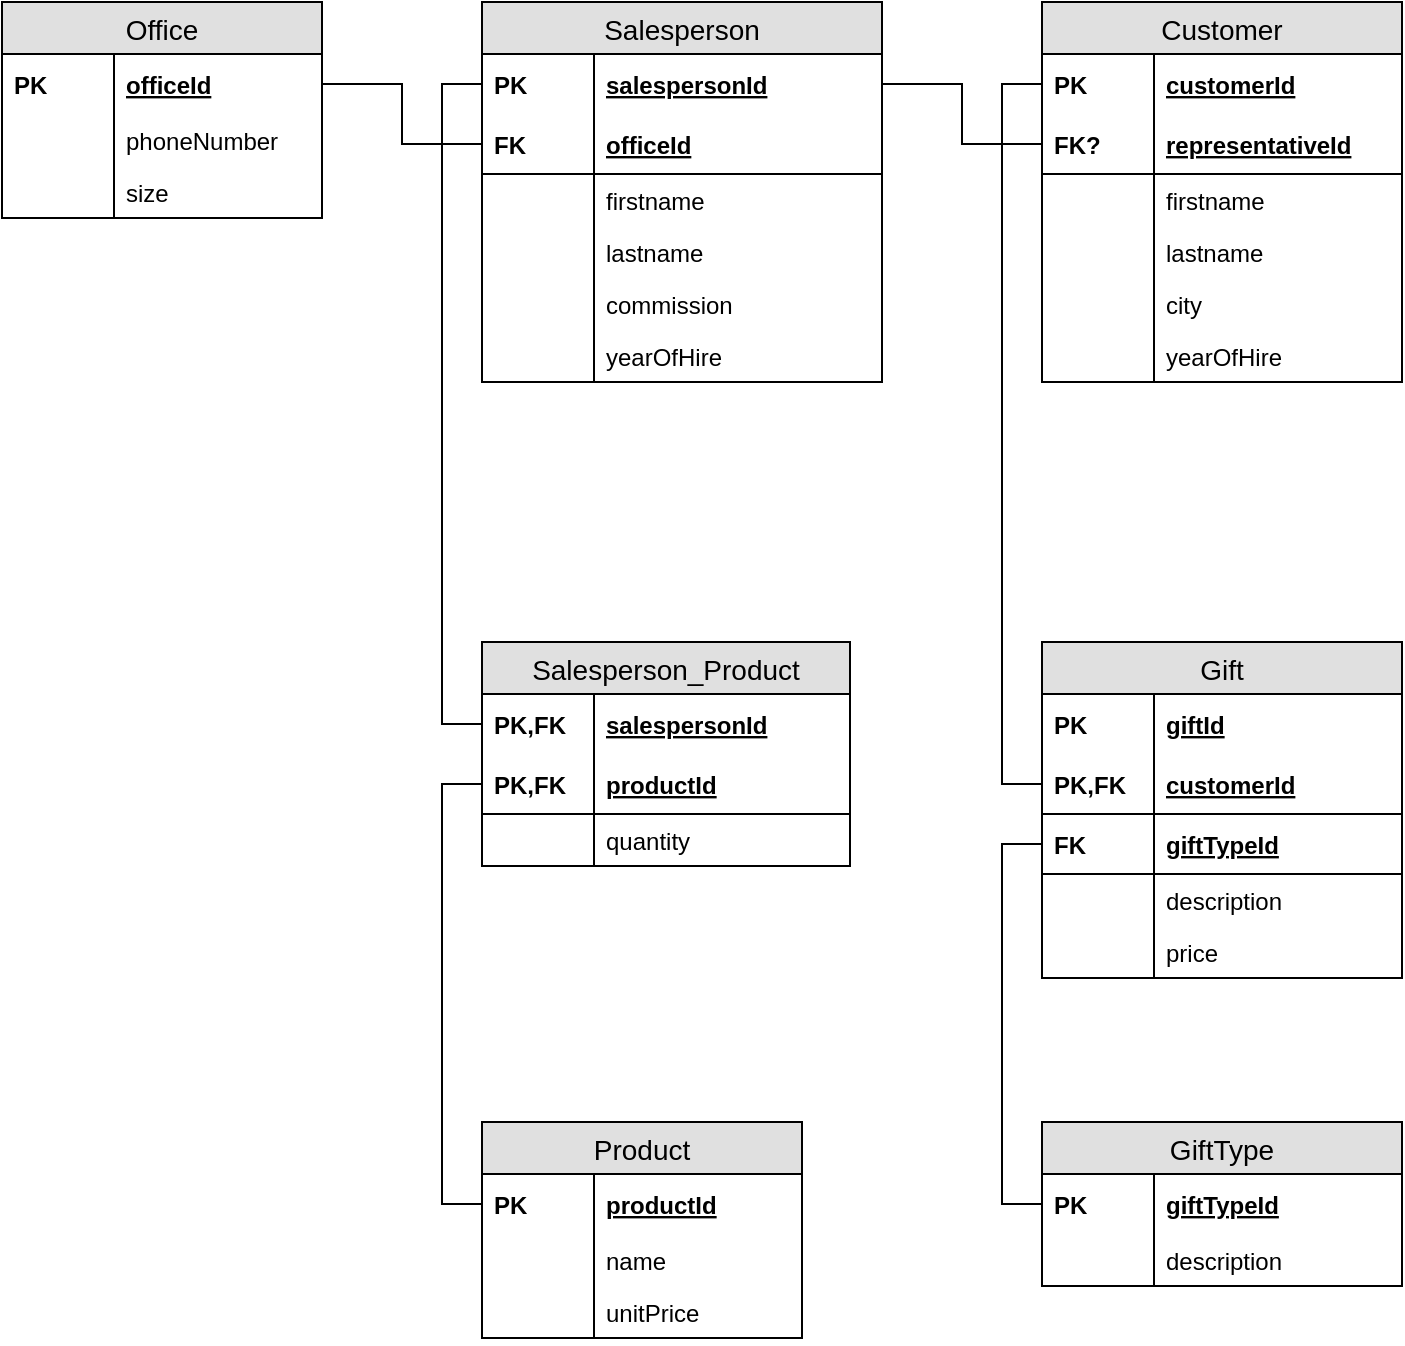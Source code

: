 <mxfile version="11.3.0" type="device" pages="1"><diagram id="kjhp-GHwZPF8ZIJaFsvX" name="Page-1"><mxGraphModel dx="1147" dy="842" grid="1" gridSize="10" guides="1" tooltips="1" connect="1" arrows="1" fold="1" page="1" pageScale="1" pageWidth="850" pageHeight="1100" math="0" shadow="0"><root><mxCell id="0"/><mxCell id="1" parent="0"/><mxCell id="-8UnaZ2gPgAzsISoR1iw-1" value="Office" style="swimlane;fontStyle=0;childLayout=stackLayout;horizontal=1;startSize=26;fillColor=#e0e0e0;horizontalStack=0;resizeParent=1;resizeParentMax=0;resizeLast=0;collapsible=1;marginBottom=0;swimlaneFillColor=#ffffff;align=center;fontSize=14;" vertex="1" parent="1"><mxGeometry x="80" y="80" width="160" height="108" as="geometry"/></mxCell><mxCell id="-8UnaZ2gPgAzsISoR1iw-2" value="officeId" style="shape=partialRectangle;top=0;left=0;right=0;bottom=0;align=left;verticalAlign=middle;fillColor=none;spacingLeft=60;spacingRight=4;overflow=hidden;rotatable=0;points=[[0,0.5],[1,0.5]];portConstraint=eastwest;dropTarget=0;fontStyle=5;fontSize=12;" vertex="1" parent="-8UnaZ2gPgAzsISoR1iw-1"><mxGeometry y="26" width="160" height="30" as="geometry"/></mxCell><mxCell id="-8UnaZ2gPgAzsISoR1iw-3" value="PK" style="shape=partialRectangle;fontStyle=1;top=0;left=0;bottom=0;fillColor=none;align=left;verticalAlign=middle;spacingLeft=4;spacingRight=4;overflow=hidden;rotatable=0;points=[];portConstraint=eastwest;part=1;fontSize=12;" vertex="1" connectable="0" parent="-8UnaZ2gPgAzsISoR1iw-2"><mxGeometry width="56" height="30" as="geometry"/></mxCell><mxCell id="-8UnaZ2gPgAzsISoR1iw-6" value="phoneNumber" style="shape=partialRectangle;top=0;left=0;right=0;bottom=0;align=left;verticalAlign=top;fillColor=none;spacingLeft=60;spacingRight=4;overflow=hidden;rotatable=0;points=[[0,0.5],[1,0.5]];portConstraint=eastwest;dropTarget=0;fontSize=12;" vertex="1" parent="-8UnaZ2gPgAzsISoR1iw-1"><mxGeometry y="56" width="160" height="26" as="geometry"/></mxCell><mxCell id="-8UnaZ2gPgAzsISoR1iw-7" value="" style="shape=partialRectangle;top=0;left=0;bottom=0;fillColor=none;align=left;verticalAlign=top;spacingLeft=4;spacingRight=4;overflow=hidden;rotatable=0;points=[];portConstraint=eastwest;part=1;fontSize=12;" vertex="1" connectable="0" parent="-8UnaZ2gPgAzsISoR1iw-6"><mxGeometry width="56" height="26" as="geometry"/></mxCell><mxCell id="-8UnaZ2gPgAzsISoR1iw-8" value="size" style="shape=partialRectangle;top=0;left=0;right=0;bottom=0;align=left;verticalAlign=top;fillColor=none;spacingLeft=60;spacingRight=4;overflow=hidden;rotatable=0;points=[[0,0.5],[1,0.5]];portConstraint=eastwest;dropTarget=0;fontSize=12;" vertex="1" parent="-8UnaZ2gPgAzsISoR1iw-1"><mxGeometry y="82" width="160" height="26" as="geometry"/></mxCell><mxCell id="-8UnaZ2gPgAzsISoR1iw-9" value="" style="shape=partialRectangle;top=0;left=0;bottom=0;fillColor=none;align=left;verticalAlign=top;spacingLeft=4;spacingRight=4;overflow=hidden;rotatable=0;points=[];portConstraint=eastwest;part=1;fontSize=12;" vertex="1" connectable="0" parent="-8UnaZ2gPgAzsISoR1iw-8"><mxGeometry width="56" height="26" as="geometry"/></mxCell><mxCell id="-8UnaZ2gPgAzsISoR1iw-17" value="Salesperson" style="swimlane;fontStyle=0;childLayout=stackLayout;horizontal=1;startSize=26;fillColor=#e0e0e0;horizontalStack=0;resizeParent=1;resizeParentMax=0;resizeLast=0;collapsible=1;marginBottom=0;swimlaneFillColor=#ffffff;align=center;fontSize=14;" vertex="1" parent="1"><mxGeometry x="320" y="80" width="200" height="190" as="geometry"/></mxCell><mxCell id="-8UnaZ2gPgAzsISoR1iw-18" value="salespersonId" style="shape=partialRectangle;top=0;left=0;right=0;bottom=0;align=left;verticalAlign=middle;fillColor=none;spacingLeft=60;spacingRight=4;overflow=hidden;rotatable=0;points=[[0,0.5],[1,0.5]];portConstraint=eastwest;dropTarget=0;fontStyle=5;fontSize=12;" vertex="1" parent="-8UnaZ2gPgAzsISoR1iw-17"><mxGeometry y="26" width="200" height="30" as="geometry"/></mxCell><mxCell id="-8UnaZ2gPgAzsISoR1iw-19" value="PK" style="shape=partialRectangle;fontStyle=1;top=0;left=0;bottom=0;fillColor=none;align=left;verticalAlign=middle;spacingLeft=4;spacingRight=4;overflow=hidden;rotatable=0;points=[];portConstraint=eastwest;part=1;fontSize=12;" vertex="1" connectable="0" parent="-8UnaZ2gPgAzsISoR1iw-18"><mxGeometry width="56" height="30" as="geometry"/></mxCell><mxCell id="-8UnaZ2gPgAzsISoR1iw-20" value="officeId" style="shape=partialRectangle;top=0;left=0;right=0;bottom=1;align=left;verticalAlign=middle;fillColor=none;spacingLeft=60;spacingRight=4;overflow=hidden;rotatable=0;points=[[0,0.5],[1,0.5]];portConstraint=eastwest;dropTarget=0;fontStyle=5;fontSize=12;" vertex="1" parent="-8UnaZ2gPgAzsISoR1iw-17"><mxGeometry y="56" width="200" height="30" as="geometry"/></mxCell><mxCell id="-8UnaZ2gPgAzsISoR1iw-21" value="FK" style="shape=partialRectangle;fontStyle=1;top=0;left=0;bottom=0;fillColor=none;align=left;verticalAlign=middle;spacingLeft=4;spacingRight=4;overflow=hidden;rotatable=0;points=[];portConstraint=eastwest;part=1;fontSize=12;" vertex="1" connectable="0" parent="-8UnaZ2gPgAzsISoR1iw-20"><mxGeometry width="56" height="30" as="geometry"/></mxCell><mxCell id="-8UnaZ2gPgAzsISoR1iw-22" value="firstname" style="shape=partialRectangle;top=0;left=0;right=0;bottom=0;align=left;verticalAlign=top;fillColor=none;spacingLeft=60;spacingRight=4;overflow=hidden;rotatable=0;points=[[0,0.5],[1,0.5]];portConstraint=eastwest;dropTarget=0;fontSize=12;" vertex="1" parent="-8UnaZ2gPgAzsISoR1iw-17"><mxGeometry y="86" width="200" height="26" as="geometry"/></mxCell><mxCell id="-8UnaZ2gPgAzsISoR1iw-23" value="" style="shape=partialRectangle;top=0;left=0;bottom=0;fillColor=none;align=left;verticalAlign=top;spacingLeft=4;spacingRight=4;overflow=hidden;rotatable=0;points=[];portConstraint=eastwest;part=1;fontSize=12;" vertex="1" connectable="0" parent="-8UnaZ2gPgAzsISoR1iw-22"><mxGeometry width="56" height="26" as="geometry"/></mxCell><mxCell id="-8UnaZ2gPgAzsISoR1iw-25" value="lastname" style="shape=partialRectangle;top=0;left=0;right=0;bottom=0;align=left;verticalAlign=top;fillColor=none;spacingLeft=60;spacingRight=4;overflow=hidden;rotatable=0;points=[[0,0.5],[1,0.5]];portConstraint=eastwest;dropTarget=0;fontSize=12;" vertex="1" parent="-8UnaZ2gPgAzsISoR1iw-17"><mxGeometry y="112" width="200" height="26" as="geometry"/></mxCell><mxCell id="-8UnaZ2gPgAzsISoR1iw-26" value="" style="shape=partialRectangle;top=0;left=0;bottom=0;fillColor=none;align=left;verticalAlign=top;spacingLeft=4;spacingRight=4;overflow=hidden;rotatable=0;points=[];portConstraint=eastwest;part=1;fontSize=12;" vertex="1" connectable="0" parent="-8UnaZ2gPgAzsISoR1iw-25"><mxGeometry width="56" height="26" as="geometry"/></mxCell><mxCell id="-8UnaZ2gPgAzsISoR1iw-27" value="commission" style="shape=partialRectangle;top=0;left=0;right=0;bottom=0;align=left;verticalAlign=top;fillColor=none;spacingLeft=60;spacingRight=4;overflow=hidden;rotatable=0;points=[[0,0.5],[1,0.5]];portConstraint=eastwest;dropTarget=0;fontSize=12;" vertex="1" parent="-8UnaZ2gPgAzsISoR1iw-17"><mxGeometry y="138" width="200" height="26" as="geometry"/></mxCell><mxCell id="-8UnaZ2gPgAzsISoR1iw-28" value="" style="shape=partialRectangle;top=0;left=0;bottom=0;fillColor=none;align=left;verticalAlign=top;spacingLeft=4;spacingRight=4;overflow=hidden;rotatable=0;points=[];portConstraint=eastwest;part=1;fontSize=12;" vertex="1" connectable="0" parent="-8UnaZ2gPgAzsISoR1iw-27"><mxGeometry width="56" height="26" as="geometry"/></mxCell><mxCell id="-8UnaZ2gPgAzsISoR1iw-29" value="yearOfHire" style="shape=partialRectangle;top=0;left=0;right=0;bottom=0;align=left;verticalAlign=top;fillColor=none;spacingLeft=60;spacingRight=4;overflow=hidden;rotatable=0;points=[[0,0.5],[1,0.5]];portConstraint=eastwest;dropTarget=0;fontSize=12;" vertex="1" parent="-8UnaZ2gPgAzsISoR1iw-17"><mxGeometry y="164" width="200" height="26" as="geometry"/></mxCell><mxCell id="-8UnaZ2gPgAzsISoR1iw-30" value="" style="shape=partialRectangle;top=0;left=0;bottom=0;fillColor=none;align=left;verticalAlign=top;spacingLeft=4;spacingRight=4;overflow=hidden;rotatable=0;points=[];portConstraint=eastwest;part=1;fontSize=12;" vertex="1" connectable="0" parent="-8UnaZ2gPgAzsISoR1iw-29"><mxGeometry width="56" height="26" as="geometry"/></mxCell><mxCell id="-8UnaZ2gPgAzsISoR1iw-24" style="edgeStyle=orthogonalEdgeStyle;rounded=0;orthogonalLoop=1;jettySize=auto;html=1;exitX=0;exitY=0.5;exitDx=0;exitDy=0;entryX=1;entryY=0.5;entryDx=0;entryDy=0;endFill=0;endArrow=none;" edge="1" parent="1" source="-8UnaZ2gPgAzsISoR1iw-20" target="-8UnaZ2gPgAzsISoR1iw-2"><mxGeometry relative="1" as="geometry"/></mxCell><mxCell id="-8UnaZ2gPgAzsISoR1iw-31" value="Customer" style="swimlane;fontStyle=0;childLayout=stackLayout;horizontal=1;startSize=26;fillColor=#e0e0e0;horizontalStack=0;resizeParent=1;resizeParentMax=0;resizeLast=0;collapsible=1;marginBottom=0;swimlaneFillColor=#ffffff;align=center;fontSize=14;" vertex="1" parent="1"><mxGeometry x="600" y="80" width="180" height="190" as="geometry"/></mxCell><mxCell id="-8UnaZ2gPgAzsISoR1iw-32" value="customerId" style="shape=partialRectangle;top=0;left=0;right=0;bottom=0;align=left;verticalAlign=middle;fillColor=none;spacingLeft=60;spacingRight=4;overflow=hidden;rotatable=0;points=[[0,0.5],[1,0.5]];portConstraint=eastwest;dropTarget=0;fontStyle=5;fontSize=12;" vertex="1" parent="-8UnaZ2gPgAzsISoR1iw-31"><mxGeometry y="26" width="180" height="30" as="geometry"/></mxCell><mxCell id="-8UnaZ2gPgAzsISoR1iw-33" value="PK" style="shape=partialRectangle;fontStyle=1;top=0;left=0;bottom=0;fillColor=none;align=left;verticalAlign=middle;spacingLeft=4;spacingRight=4;overflow=hidden;rotatable=0;points=[];portConstraint=eastwest;part=1;fontSize=12;" vertex="1" connectable="0" parent="-8UnaZ2gPgAzsISoR1iw-32"><mxGeometry width="56" height="30" as="geometry"/></mxCell><mxCell id="-8UnaZ2gPgAzsISoR1iw-34" value="representativeId" style="shape=partialRectangle;top=0;left=0;right=0;bottom=1;align=left;verticalAlign=middle;fillColor=none;spacingLeft=60;spacingRight=4;overflow=hidden;rotatable=0;points=[[0,0.5],[1,0.5]];portConstraint=eastwest;dropTarget=0;fontStyle=5;fontSize=12;" vertex="1" parent="-8UnaZ2gPgAzsISoR1iw-31"><mxGeometry y="56" width="180" height="30" as="geometry"/></mxCell><mxCell id="-8UnaZ2gPgAzsISoR1iw-35" value="FK?" style="shape=partialRectangle;fontStyle=1;top=0;left=0;bottom=0;fillColor=none;align=left;verticalAlign=middle;spacingLeft=4;spacingRight=4;overflow=hidden;rotatable=0;points=[];portConstraint=eastwest;part=1;fontSize=12;" vertex="1" connectable="0" parent="-8UnaZ2gPgAzsISoR1iw-34"><mxGeometry width="56" height="30" as="geometry"/></mxCell><mxCell id="-8UnaZ2gPgAzsISoR1iw-36" value="firstname" style="shape=partialRectangle;top=0;left=0;right=0;bottom=0;align=left;verticalAlign=top;fillColor=none;spacingLeft=60;spacingRight=4;overflow=hidden;rotatable=0;points=[[0,0.5],[1,0.5]];portConstraint=eastwest;dropTarget=0;fontSize=12;" vertex="1" parent="-8UnaZ2gPgAzsISoR1iw-31"><mxGeometry y="86" width="180" height="26" as="geometry"/></mxCell><mxCell id="-8UnaZ2gPgAzsISoR1iw-37" value="" style="shape=partialRectangle;top=0;left=0;bottom=0;fillColor=none;align=left;verticalAlign=top;spacingLeft=4;spacingRight=4;overflow=hidden;rotatable=0;points=[];portConstraint=eastwest;part=1;fontSize=12;" vertex="1" connectable="0" parent="-8UnaZ2gPgAzsISoR1iw-36"><mxGeometry width="56" height="26" as="geometry"/></mxCell><mxCell id="-8UnaZ2gPgAzsISoR1iw-38" value="lastname" style="shape=partialRectangle;top=0;left=0;right=0;bottom=0;align=left;verticalAlign=top;fillColor=none;spacingLeft=60;spacingRight=4;overflow=hidden;rotatable=0;points=[[0,0.5],[1,0.5]];portConstraint=eastwest;dropTarget=0;fontSize=12;" vertex="1" parent="-8UnaZ2gPgAzsISoR1iw-31"><mxGeometry y="112" width="180" height="26" as="geometry"/></mxCell><mxCell id="-8UnaZ2gPgAzsISoR1iw-39" value="" style="shape=partialRectangle;top=0;left=0;bottom=0;fillColor=none;align=left;verticalAlign=top;spacingLeft=4;spacingRight=4;overflow=hidden;rotatable=0;points=[];portConstraint=eastwest;part=1;fontSize=12;" vertex="1" connectable="0" parent="-8UnaZ2gPgAzsISoR1iw-38"><mxGeometry width="56" height="26" as="geometry"/></mxCell><mxCell id="-8UnaZ2gPgAzsISoR1iw-40" value="city" style="shape=partialRectangle;top=0;left=0;right=0;bottom=0;align=left;verticalAlign=top;fillColor=none;spacingLeft=60;spacingRight=4;overflow=hidden;rotatable=0;points=[[0,0.5],[1,0.5]];portConstraint=eastwest;dropTarget=0;fontSize=12;" vertex="1" parent="-8UnaZ2gPgAzsISoR1iw-31"><mxGeometry y="138" width="180" height="26" as="geometry"/></mxCell><mxCell id="-8UnaZ2gPgAzsISoR1iw-41" value="" style="shape=partialRectangle;top=0;left=0;bottom=0;fillColor=none;align=left;verticalAlign=top;spacingLeft=4;spacingRight=4;overflow=hidden;rotatable=0;points=[];portConstraint=eastwest;part=1;fontSize=12;" vertex="1" connectable="0" parent="-8UnaZ2gPgAzsISoR1iw-40"><mxGeometry width="56" height="26" as="geometry"/></mxCell><mxCell id="-8UnaZ2gPgAzsISoR1iw-42" value="yearOfHire" style="shape=partialRectangle;top=0;left=0;right=0;bottom=0;align=left;verticalAlign=top;fillColor=none;spacingLeft=60;spacingRight=4;overflow=hidden;rotatable=0;points=[[0,0.5],[1,0.5]];portConstraint=eastwest;dropTarget=0;fontSize=12;" vertex="1" parent="-8UnaZ2gPgAzsISoR1iw-31"><mxGeometry y="164" width="180" height="26" as="geometry"/></mxCell><mxCell id="-8UnaZ2gPgAzsISoR1iw-43" value="" style="shape=partialRectangle;top=0;left=0;bottom=0;fillColor=none;align=left;verticalAlign=top;spacingLeft=4;spacingRight=4;overflow=hidden;rotatable=0;points=[];portConstraint=eastwest;part=1;fontSize=12;" vertex="1" connectable="0" parent="-8UnaZ2gPgAzsISoR1iw-42"><mxGeometry width="56" height="26" as="geometry"/></mxCell><mxCell id="-8UnaZ2gPgAzsISoR1iw-44" style="edgeStyle=orthogonalEdgeStyle;rounded=0;orthogonalLoop=1;jettySize=auto;html=1;exitX=0;exitY=0.5;exitDx=0;exitDy=0;entryX=1;entryY=0.5;entryDx=0;entryDy=0;endFill=0;endArrow=none;" edge="1" parent="1" source="-8UnaZ2gPgAzsISoR1iw-34" target="-8UnaZ2gPgAzsISoR1iw-18"><mxGeometry relative="1" as="geometry"><Array as="points"><mxPoint x="560" y="151"/><mxPoint x="560" y="121"/></Array></mxGeometry></mxCell><mxCell id="-8UnaZ2gPgAzsISoR1iw-45" value="Product" style="swimlane;fontStyle=0;childLayout=stackLayout;horizontal=1;startSize=26;fillColor=#e0e0e0;horizontalStack=0;resizeParent=1;resizeParentMax=0;resizeLast=0;collapsible=1;marginBottom=0;swimlaneFillColor=#ffffff;align=center;fontSize=14;" vertex="1" parent="1"><mxGeometry x="320" y="640" width="160" height="108" as="geometry"/></mxCell><mxCell id="-8UnaZ2gPgAzsISoR1iw-46" value="productId" style="shape=partialRectangle;top=0;left=0;right=0;bottom=0;align=left;verticalAlign=middle;fillColor=none;spacingLeft=60;spacingRight=4;overflow=hidden;rotatable=0;points=[[0,0.5],[1,0.5]];portConstraint=eastwest;dropTarget=0;fontStyle=5;fontSize=12;" vertex="1" parent="-8UnaZ2gPgAzsISoR1iw-45"><mxGeometry y="26" width="160" height="30" as="geometry"/></mxCell><mxCell id="-8UnaZ2gPgAzsISoR1iw-47" value="PK" style="shape=partialRectangle;fontStyle=1;top=0;left=0;bottom=0;fillColor=none;align=left;verticalAlign=middle;spacingLeft=4;spacingRight=4;overflow=hidden;rotatable=0;points=[];portConstraint=eastwest;part=1;fontSize=12;" vertex="1" connectable="0" parent="-8UnaZ2gPgAzsISoR1iw-46"><mxGeometry width="56" height="30" as="geometry"/></mxCell><mxCell id="-8UnaZ2gPgAzsISoR1iw-48" value="name" style="shape=partialRectangle;top=0;left=0;right=0;bottom=0;align=left;verticalAlign=top;fillColor=none;spacingLeft=60;spacingRight=4;overflow=hidden;rotatable=0;points=[[0,0.5],[1,0.5]];portConstraint=eastwest;dropTarget=0;fontSize=12;" vertex="1" parent="-8UnaZ2gPgAzsISoR1iw-45"><mxGeometry y="56" width="160" height="26" as="geometry"/></mxCell><mxCell id="-8UnaZ2gPgAzsISoR1iw-49" value="" style="shape=partialRectangle;top=0;left=0;bottom=0;fillColor=none;align=left;verticalAlign=top;spacingLeft=4;spacingRight=4;overflow=hidden;rotatable=0;points=[];portConstraint=eastwest;part=1;fontSize=12;" vertex="1" connectable="0" parent="-8UnaZ2gPgAzsISoR1iw-48"><mxGeometry width="56" height="26" as="geometry"/></mxCell><mxCell id="-8UnaZ2gPgAzsISoR1iw-50" value="unitPrice" style="shape=partialRectangle;top=0;left=0;right=0;bottom=0;align=left;verticalAlign=top;fillColor=none;spacingLeft=60;spacingRight=4;overflow=hidden;rotatable=0;points=[[0,0.5],[1,0.5]];portConstraint=eastwest;dropTarget=0;fontSize=12;" vertex="1" parent="-8UnaZ2gPgAzsISoR1iw-45"><mxGeometry y="82" width="160" height="26" as="geometry"/></mxCell><mxCell id="-8UnaZ2gPgAzsISoR1iw-51" value="" style="shape=partialRectangle;top=0;left=0;bottom=0;fillColor=none;align=left;verticalAlign=top;spacingLeft=4;spacingRight=4;overflow=hidden;rotatable=0;points=[];portConstraint=eastwest;part=1;fontSize=12;" vertex="1" connectable="0" parent="-8UnaZ2gPgAzsISoR1iw-50"><mxGeometry width="56" height="26" as="geometry"/></mxCell><mxCell id="-8UnaZ2gPgAzsISoR1iw-52" value="Salesperson_Product" style="swimlane;fontStyle=0;childLayout=stackLayout;horizontal=1;startSize=26;fillColor=#e0e0e0;horizontalStack=0;resizeParent=1;resizeParentMax=0;resizeLast=0;collapsible=1;marginBottom=0;swimlaneFillColor=#ffffff;align=center;fontSize=14;" vertex="1" parent="1"><mxGeometry x="320" y="400" width="184" height="112" as="geometry"/></mxCell><mxCell id="-8UnaZ2gPgAzsISoR1iw-53" value="salespersonId" style="shape=partialRectangle;top=0;left=0;right=0;bottom=0;align=left;verticalAlign=middle;fillColor=none;spacingLeft=60;spacingRight=4;overflow=hidden;rotatable=0;points=[[0,0.5],[1,0.5]];portConstraint=eastwest;dropTarget=0;fontStyle=5;fontSize=12;" vertex="1" parent="-8UnaZ2gPgAzsISoR1iw-52"><mxGeometry y="26" width="184" height="30" as="geometry"/></mxCell><mxCell id="-8UnaZ2gPgAzsISoR1iw-54" value="PK,FK" style="shape=partialRectangle;fontStyle=1;top=0;left=0;bottom=0;fillColor=none;align=left;verticalAlign=middle;spacingLeft=4;spacingRight=4;overflow=hidden;rotatable=0;points=[];portConstraint=eastwest;part=1;fontSize=12;" vertex="1" connectable="0" parent="-8UnaZ2gPgAzsISoR1iw-53"><mxGeometry width="56" height="30" as="geometry"/></mxCell><mxCell id="-8UnaZ2gPgAzsISoR1iw-55" value="productId" style="shape=partialRectangle;top=0;left=0;right=0;bottom=1;align=left;verticalAlign=middle;fillColor=none;spacingLeft=60;spacingRight=4;overflow=hidden;rotatable=0;points=[[0,0.5],[1,0.5]];portConstraint=eastwest;dropTarget=0;fontStyle=5;fontSize=12;" vertex="1" parent="-8UnaZ2gPgAzsISoR1iw-52"><mxGeometry y="56" width="184" height="30" as="geometry"/></mxCell><mxCell id="-8UnaZ2gPgAzsISoR1iw-56" value="PK,FK" style="shape=partialRectangle;fontStyle=1;top=0;left=0;bottom=0;fillColor=none;align=left;verticalAlign=middle;spacingLeft=4;spacingRight=4;overflow=hidden;rotatable=0;points=[];portConstraint=eastwest;part=1;fontSize=12;" vertex="1" connectable="0" parent="-8UnaZ2gPgAzsISoR1iw-55"><mxGeometry width="56" height="30" as="geometry"/></mxCell><mxCell id="-8UnaZ2gPgAzsISoR1iw-57" value="quantity" style="shape=partialRectangle;top=0;left=0;right=0;bottom=0;align=left;verticalAlign=top;fillColor=none;spacingLeft=60;spacingRight=4;overflow=hidden;rotatable=0;points=[[0,0.5],[1,0.5]];portConstraint=eastwest;dropTarget=0;fontSize=12;" vertex="1" parent="-8UnaZ2gPgAzsISoR1iw-52"><mxGeometry y="86" width="184" height="26" as="geometry"/></mxCell><mxCell id="-8UnaZ2gPgAzsISoR1iw-58" value="" style="shape=partialRectangle;top=0;left=0;bottom=0;fillColor=none;align=left;verticalAlign=top;spacingLeft=4;spacingRight=4;overflow=hidden;rotatable=0;points=[];portConstraint=eastwest;part=1;fontSize=12;" vertex="1" connectable="0" parent="-8UnaZ2gPgAzsISoR1iw-57"><mxGeometry width="56" height="26" as="geometry"/></mxCell><mxCell id="-8UnaZ2gPgAzsISoR1iw-65" style="edgeStyle=orthogonalEdgeStyle;rounded=0;orthogonalLoop=1;jettySize=auto;html=1;exitX=0;exitY=0.5;exitDx=0;exitDy=0;entryX=0;entryY=0.5;entryDx=0;entryDy=0;endArrow=none;endFill=0;" edge="1" parent="1" source="-8UnaZ2gPgAzsISoR1iw-55" target="-8UnaZ2gPgAzsISoR1iw-46"><mxGeometry relative="1" as="geometry"/></mxCell><mxCell id="-8UnaZ2gPgAzsISoR1iw-66" style="edgeStyle=orthogonalEdgeStyle;rounded=0;orthogonalLoop=1;jettySize=auto;html=1;exitX=0;exitY=0.5;exitDx=0;exitDy=0;entryX=0;entryY=0.5;entryDx=0;entryDy=0;endArrow=none;endFill=0;" edge="1" parent="1" source="-8UnaZ2gPgAzsISoR1iw-53" target="-8UnaZ2gPgAzsISoR1iw-18"><mxGeometry relative="1" as="geometry"/></mxCell><mxCell id="-8UnaZ2gPgAzsISoR1iw-67" value="Gift" style="swimlane;fontStyle=0;childLayout=stackLayout;horizontal=1;startSize=26;fillColor=#e0e0e0;horizontalStack=0;resizeParent=1;resizeParentMax=0;resizeLast=0;collapsible=1;marginBottom=0;swimlaneFillColor=#ffffff;align=center;fontSize=14;" vertex="1" parent="1"><mxGeometry x="600" y="400" width="180" height="168" as="geometry"/></mxCell><mxCell id="-8UnaZ2gPgAzsISoR1iw-68" value="giftId" style="shape=partialRectangle;top=0;left=0;right=0;bottom=0;align=left;verticalAlign=middle;fillColor=none;spacingLeft=60;spacingRight=4;overflow=hidden;rotatable=0;points=[[0,0.5],[1,0.5]];portConstraint=eastwest;dropTarget=0;fontStyle=5;fontSize=12;" vertex="1" parent="-8UnaZ2gPgAzsISoR1iw-67"><mxGeometry y="26" width="180" height="30" as="geometry"/></mxCell><mxCell id="-8UnaZ2gPgAzsISoR1iw-69" value="PK" style="shape=partialRectangle;fontStyle=1;top=0;left=0;bottom=0;fillColor=none;align=left;verticalAlign=middle;spacingLeft=4;spacingRight=4;overflow=hidden;rotatable=0;points=[];portConstraint=eastwest;part=1;fontSize=12;" vertex="1" connectable="0" parent="-8UnaZ2gPgAzsISoR1iw-68"><mxGeometry width="56" height="30" as="geometry"/></mxCell><mxCell id="-8UnaZ2gPgAzsISoR1iw-70" value="customerId" style="shape=partialRectangle;top=0;left=0;right=0;bottom=1;align=left;verticalAlign=middle;fillColor=none;spacingLeft=60;spacingRight=4;overflow=hidden;rotatable=0;points=[[0,0.5],[1,0.5]];portConstraint=eastwest;dropTarget=0;fontStyle=5;fontSize=12;" vertex="1" parent="-8UnaZ2gPgAzsISoR1iw-67"><mxGeometry y="56" width="180" height="30" as="geometry"/></mxCell><mxCell id="-8UnaZ2gPgAzsISoR1iw-71" value="PK,FK" style="shape=partialRectangle;fontStyle=1;top=0;left=0;bottom=0;fillColor=none;align=left;verticalAlign=middle;spacingLeft=4;spacingRight=4;overflow=hidden;rotatable=0;points=[];portConstraint=eastwest;part=1;fontSize=12;" vertex="1" connectable="0" parent="-8UnaZ2gPgAzsISoR1iw-70"><mxGeometry width="56" height="30" as="geometry"/></mxCell><mxCell id="-8UnaZ2gPgAzsISoR1iw-78" value="giftTypeId" style="shape=partialRectangle;top=0;left=0;right=0;bottom=1;align=left;verticalAlign=middle;fillColor=none;spacingLeft=60;spacingRight=4;overflow=hidden;rotatable=0;points=[[0,0.5],[1,0.5]];portConstraint=eastwest;dropTarget=0;fontStyle=5;fontSize=12;" vertex="1" parent="-8UnaZ2gPgAzsISoR1iw-67"><mxGeometry y="86" width="180" height="30" as="geometry"/></mxCell><mxCell id="-8UnaZ2gPgAzsISoR1iw-79" value="FK" style="shape=partialRectangle;fontStyle=1;top=0;left=0;bottom=0;fillColor=none;align=left;verticalAlign=middle;spacingLeft=4;spacingRight=4;overflow=hidden;rotatable=0;points=[];portConstraint=eastwest;part=1;fontSize=12;" vertex="1" connectable="0" parent="-8UnaZ2gPgAzsISoR1iw-78"><mxGeometry width="56" height="30" as="geometry"/></mxCell><mxCell id="-8UnaZ2gPgAzsISoR1iw-72" value="description" style="shape=partialRectangle;top=0;left=0;right=0;bottom=0;align=left;verticalAlign=top;fillColor=none;spacingLeft=60;spacingRight=4;overflow=hidden;rotatable=0;points=[[0,0.5],[1,0.5]];portConstraint=eastwest;dropTarget=0;fontSize=12;" vertex="1" parent="-8UnaZ2gPgAzsISoR1iw-67"><mxGeometry y="116" width="180" height="26" as="geometry"/></mxCell><mxCell id="-8UnaZ2gPgAzsISoR1iw-73" value="" style="shape=partialRectangle;top=0;left=0;bottom=0;fillColor=none;align=left;verticalAlign=top;spacingLeft=4;spacingRight=4;overflow=hidden;rotatable=0;points=[];portConstraint=eastwest;part=1;fontSize=12;" vertex="1" connectable="0" parent="-8UnaZ2gPgAzsISoR1iw-72"><mxGeometry width="56" height="26" as="geometry"/></mxCell><mxCell id="-8UnaZ2gPgAzsISoR1iw-74" value="price" style="shape=partialRectangle;top=0;left=0;right=0;bottom=0;align=left;verticalAlign=top;fillColor=none;spacingLeft=60;spacingRight=4;overflow=hidden;rotatable=0;points=[[0,0.5],[1,0.5]];portConstraint=eastwest;dropTarget=0;fontSize=12;" vertex="1" parent="-8UnaZ2gPgAzsISoR1iw-67"><mxGeometry y="142" width="180" height="26" as="geometry"/></mxCell><mxCell id="-8UnaZ2gPgAzsISoR1iw-75" value="" style="shape=partialRectangle;top=0;left=0;bottom=0;fillColor=none;align=left;verticalAlign=top;spacingLeft=4;spacingRight=4;overflow=hidden;rotatable=0;points=[];portConstraint=eastwest;part=1;fontSize=12;" vertex="1" connectable="0" parent="-8UnaZ2gPgAzsISoR1iw-74"><mxGeometry width="56" height="26" as="geometry"/></mxCell><mxCell id="-8UnaZ2gPgAzsISoR1iw-80" style="edgeStyle=orthogonalEdgeStyle;rounded=0;orthogonalLoop=1;jettySize=auto;html=1;exitX=0;exitY=0.5;exitDx=0;exitDy=0;entryX=0;entryY=0.5;entryDx=0;entryDy=0;endArrow=none;endFill=0;" edge="1" parent="1" source="-8UnaZ2gPgAzsISoR1iw-70" target="-8UnaZ2gPgAzsISoR1iw-32"><mxGeometry relative="1" as="geometry"/></mxCell><mxCell id="-8UnaZ2gPgAzsISoR1iw-81" value="GiftType" style="swimlane;fontStyle=0;childLayout=stackLayout;horizontal=1;startSize=26;fillColor=#e0e0e0;horizontalStack=0;resizeParent=1;resizeParentMax=0;resizeLast=0;collapsible=1;marginBottom=0;swimlaneFillColor=#ffffff;align=center;fontSize=14;" vertex="1" parent="1"><mxGeometry x="600" y="640" width="180" height="82" as="geometry"/></mxCell><mxCell id="-8UnaZ2gPgAzsISoR1iw-82" value="giftTypeId" style="shape=partialRectangle;top=0;left=0;right=0;bottom=0;align=left;verticalAlign=middle;fillColor=none;spacingLeft=60;spacingRight=4;overflow=hidden;rotatable=0;points=[[0,0.5],[1,0.5]];portConstraint=eastwest;dropTarget=0;fontStyle=5;fontSize=12;" vertex="1" parent="-8UnaZ2gPgAzsISoR1iw-81"><mxGeometry y="26" width="180" height="30" as="geometry"/></mxCell><mxCell id="-8UnaZ2gPgAzsISoR1iw-83" value="PK" style="shape=partialRectangle;fontStyle=1;top=0;left=0;bottom=0;fillColor=none;align=left;verticalAlign=middle;spacingLeft=4;spacingRight=4;overflow=hidden;rotatable=0;points=[];portConstraint=eastwest;part=1;fontSize=12;" vertex="1" connectable="0" parent="-8UnaZ2gPgAzsISoR1iw-82"><mxGeometry width="56" height="30" as="geometry"/></mxCell><mxCell id="-8UnaZ2gPgAzsISoR1iw-84" value="description" style="shape=partialRectangle;top=0;left=0;right=0;bottom=0;align=left;verticalAlign=top;fillColor=none;spacingLeft=60;spacingRight=4;overflow=hidden;rotatable=0;points=[[0,0.5],[1,0.5]];portConstraint=eastwest;dropTarget=0;fontSize=12;" vertex="1" parent="-8UnaZ2gPgAzsISoR1iw-81"><mxGeometry y="56" width="180" height="26" as="geometry"/></mxCell><mxCell id="-8UnaZ2gPgAzsISoR1iw-85" value="" style="shape=partialRectangle;top=0;left=0;bottom=0;fillColor=none;align=left;verticalAlign=top;spacingLeft=4;spacingRight=4;overflow=hidden;rotatable=0;points=[];portConstraint=eastwest;part=1;fontSize=12;" vertex="1" connectable="0" parent="-8UnaZ2gPgAzsISoR1iw-84"><mxGeometry width="56" height="26" as="geometry"/></mxCell><mxCell id="-8UnaZ2gPgAzsISoR1iw-88" style="edgeStyle=orthogonalEdgeStyle;rounded=0;orthogonalLoop=1;jettySize=auto;html=1;exitX=0;exitY=0.5;exitDx=0;exitDy=0;entryX=0;entryY=0.5;entryDx=0;entryDy=0;endArrow=none;endFill=0;" edge="1" parent="1" source="-8UnaZ2gPgAzsISoR1iw-78" target="-8UnaZ2gPgAzsISoR1iw-82"><mxGeometry relative="1" as="geometry"/></mxCell></root></mxGraphModel></diagram></mxfile>